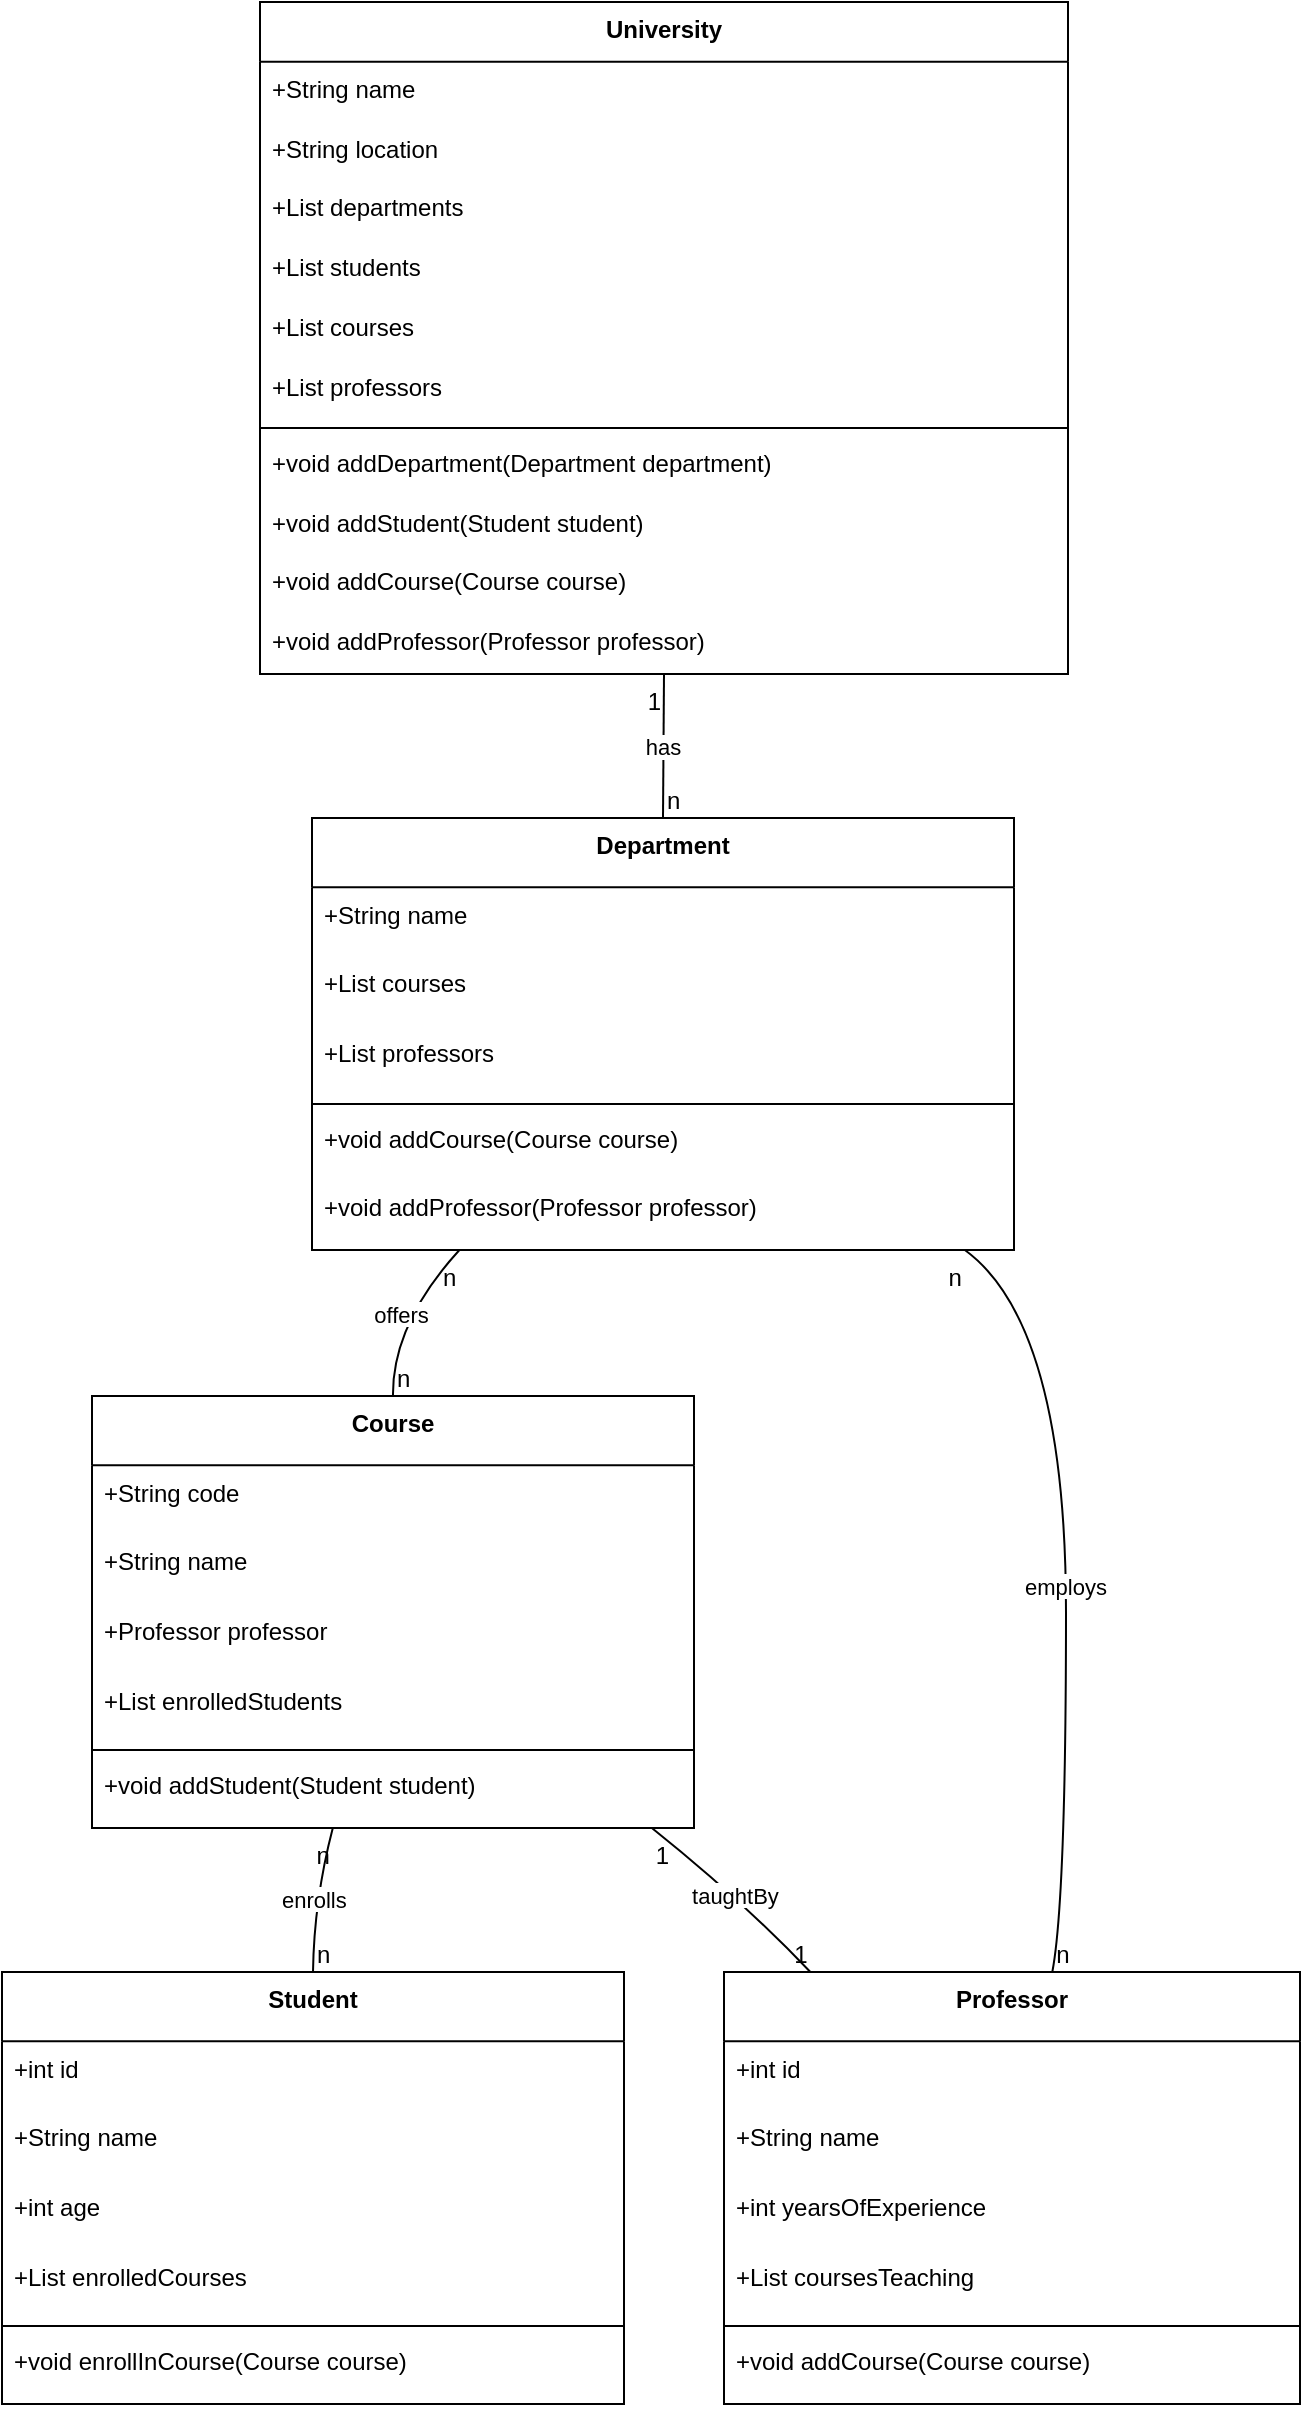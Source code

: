 <mxfile version="26.0.13">
  <diagram name="Page-1" id="sPfNh4zAbn_uebSEmswL">
    <mxGraphModel>
      <root>
        <mxCell id="0" />
        <mxCell id="1" parent="0" />
        <mxCell id="2" value="University" style="swimlane;fontStyle=1;align=center;verticalAlign=top;childLayout=stackLayout;horizontal=1;startSize=29.818;horizontalStack=0;resizeParent=1;resizeParentMax=0;resizeLast=0;collapsible=0;marginBottom=0;" vertex="1" parent="1">
          <mxGeometry x="137" y="8" width="404" height="336" as="geometry" />
        </mxCell>
        <mxCell id="3" value="+String name" style="text;strokeColor=none;fillColor=none;align=left;verticalAlign=top;spacingLeft=4;spacingRight=4;overflow=hidden;rotatable=0;points=[[0,0.5],[1,0.5]];portConstraint=eastwest;" vertex="1" parent="2">
          <mxGeometry y="30" width="404" height="30" as="geometry" />
        </mxCell>
        <mxCell id="4" value="+String location" style="text;strokeColor=none;fillColor=none;align=left;verticalAlign=top;spacingLeft=4;spacingRight=4;overflow=hidden;rotatable=0;points=[[0,0.5],[1,0.5]];portConstraint=eastwest;" vertex="1" parent="2">
          <mxGeometry y="60" width="404" height="30" as="geometry" />
        </mxCell>
        <mxCell id="5" value="+List departments" style="text;strokeColor=none;fillColor=none;align=left;verticalAlign=top;spacingLeft=4;spacingRight=4;overflow=hidden;rotatable=0;points=[[0,0.5],[1,0.5]];portConstraint=eastwest;" vertex="1" parent="2">
          <mxGeometry y="89" width="404" height="30" as="geometry" />
        </mxCell>
        <mxCell id="6" value="+List students" style="text;strokeColor=none;fillColor=none;align=left;verticalAlign=top;spacingLeft=4;spacingRight=4;overflow=hidden;rotatable=0;points=[[0,0.5],[1,0.5]];portConstraint=eastwest;" vertex="1" parent="2">
          <mxGeometry y="119" width="404" height="30" as="geometry" />
        </mxCell>
        <mxCell id="7" value="+List courses" style="text;strokeColor=none;fillColor=none;align=left;verticalAlign=top;spacingLeft=4;spacingRight=4;overflow=hidden;rotatable=0;points=[[0,0.5],[1,0.5]];portConstraint=eastwest;" vertex="1" parent="2">
          <mxGeometry y="149" width="404" height="30" as="geometry" />
        </mxCell>
        <mxCell id="8" value="+List professors" style="text;strokeColor=none;fillColor=none;align=left;verticalAlign=top;spacingLeft=4;spacingRight=4;overflow=hidden;rotatable=0;points=[[0,0.5],[1,0.5]];portConstraint=eastwest;" vertex="1" parent="2">
          <mxGeometry y="179" width="404" height="30" as="geometry" />
        </mxCell>
        <mxCell id="9" style="line;strokeWidth=1;fillColor=none;align=left;verticalAlign=middle;spacingTop=-1;spacingLeft=3;spacingRight=3;rotatable=0;labelPosition=right;points=[];portConstraint=eastwest;strokeColor=inherit;" vertex="1" parent="2">
          <mxGeometry y="209" width="404" height="8" as="geometry" />
        </mxCell>
        <mxCell id="10" value="+void addDepartment(Department department)" style="text;strokeColor=none;fillColor=none;align=left;verticalAlign=top;spacingLeft=4;spacingRight=4;overflow=hidden;rotatable=0;points=[[0,0.5],[1,0.5]];portConstraint=eastwest;" vertex="1" parent="2">
          <mxGeometry y="217" width="404" height="30" as="geometry" />
        </mxCell>
        <mxCell id="11" value="+void addStudent(Student student)" style="text;strokeColor=none;fillColor=none;align=left;verticalAlign=top;spacingLeft=4;spacingRight=4;overflow=hidden;rotatable=0;points=[[0,0.5],[1,0.5]];portConstraint=eastwest;" vertex="1" parent="2">
          <mxGeometry y="247" width="404" height="30" as="geometry" />
        </mxCell>
        <mxCell id="12" value="+void addCourse(Course course)" style="text;strokeColor=none;fillColor=none;align=left;verticalAlign=top;spacingLeft=4;spacingRight=4;overflow=hidden;rotatable=0;points=[[0,0.5],[1,0.5]];portConstraint=eastwest;" vertex="1" parent="2">
          <mxGeometry y="276" width="404" height="30" as="geometry" />
        </mxCell>
        <mxCell id="13" value="+void addProfessor(Professor professor)" style="text;strokeColor=none;fillColor=none;align=left;verticalAlign=top;spacingLeft=4;spacingRight=4;overflow=hidden;rotatable=0;points=[[0,0.5],[1,0.5]];portConstraint=eastwest;" vertex="1" parent="2">
          <mxGeometry y="306" width="404" height="30" as="geometry" />
        </mxCell>
        <mxCell id="14" value="Department" style="swimlane;fontStyle=1;align=center;verticalAlign=top;childLayout=stackLayout;horizontal=1;startSize=34.667;horizontalStack=0;resizeParent=1;resizeParentMax=0;resizeLast=0;collapsible=0;marginBottom=0;" vertex="1" parent="1">
          <mxGeometry x="163" y="416" width="351" height="216" as="geometry" />
        </mxCell>
        <mxCell id="15" value="+String name" style="text;strokeColor=none;fillColor=none;align=left;verticalAlign=top;spacingLeft=4;spacingRight=4;overflow=hidden;rotatable=0;points=[[0,0.5],[1,0.5]];portConstraint=eastwest;" vertex="1" parent="14">
          <mxGeometry y="35" width="351" height="35" as="geometry" />
        </mxCell>
        <mxCell id="16" value="+List courses" style="text;strokeColor=none;fillColor=none;align=left;verticalAlign=top;spacingLeft=4;spacingRight=4;overflow=hidden;rotatable=0;points=[[0,0.5],[1,0.5]];portConstraint=eastwest;" vertex="1" parent="14">
          <mxGeometry y="69" width="351" height="35" as="geometry" />
        </mxCell>
        <mxCell id="17" value="+List professors" style="text;strokeColor=none;fillColor=none;align=left;verticalAlign=top;spacingLeft=4;spacingRight=4;overflow=hidden;rotatable=0;points=[[0,0.5],[1,0.5]];portConstraint=eastwest;" vertex="1" parent="14">
          <mxGeometry y="104" width="351" height="35" as="geometry" />
        </mxCell>
        <mxCell id="18" style="line;strokeWidth=1;fillColor=none;align=left;verticalAlign=middle;spacingTop=-1;spacingLeft=3;spacingRight=3;rotatable=0;labelPosition=right;points=[];portConstraint=eastwest;strokeColor=inherit;" vertex="1" parent="14">
          <mxGeometry y="139" width="351" height="8" as="geometry" />
        </mxCell>
        <mxCell id="19" value="+void addCourse(Course course)" style="text;strokeColor=none;fillColor=none;align=left;verticalAlign=top;spacingLeft=4;spacingRight=4;overflow=hidden;rotatable=0;points=[[0,0.5],[1,0.5]];portConstraint=eastwest;" vertex="1" parent="14">
          <mxGeometry y="147" width="351" height="35" as="geometry" />
        </mxCell>
        <mxCell id="20" value="+void addProfessor(Professor professor)" style="text;strokeColor=none;fillColor=none;align=left;verticalAlign=top;spacingLeft=4;spacingRight=4;overflow=hidden;rotatable=0;points=[[0,0.5],[1,0.5]];portConstraint=eastwest;" vertex="1" parent="14">
          <mxGeometry y="181" width="351" height="35" as="geometry" />
        </mxCell>
        <mxCell id="21" value="Student" style="swimlane;fontStyle=1;align=center;verticalAlign=top;childLayout=stackLayout;horizontal=1;startSize=34.667;horizontalStack=0;resizeParent=1;resizeParentMax=0;resizeLast=0;collapsible=0;marginBottom=0;" vertex="1" parent="1">
          <mxGeometry x="8" y="993" width="311" height="216" as="geometry" />
        </mxCell>
        <mxCell id="22" value="+int id" style="text;strokeColor=none;fillColor=none;align=left;verticalAlign=top;spacingLeft=4;spacingRight=4;overflow=hidden;rotatable=0;points=[[0,0.5],[1,0.5]];portConstraint=eastwest;" vertex="1" parent="21">
          <mxGeometry y="35" width="311" height="35" as="geometry" />
        </mxCell>
        <mxCell id="23" value="+String name" style="text;strokeColor=none;fillColor=none;align=left;verticalAlign=top;spacingLeft=4;spacingRight=4;overflow=hidden;rotatable=0;points=[[0,0.5],[1,0.5]];portConstraint=eastwest;" vertex="1" parent="21">
          <mxGeometry y="69" width="311" height="35" as="geometry" />
        </mxCell>
        <mxCell id="24" value="+int age" style="text;strokeColor=none;fillColor=none;align=left;verticalAlign=top;spacingLeft=4;spacingRight=4;overflow=hidden;rotatable=0;points=[[0,0.5],[1,0.5]];portConstraint=eastwest;" vertex="1" parent="21">
          <mxGeometry y="104" width="311" height="35" as="geometry" />
        </mxCell>
        <mxCell id="25" value="+List enrolledCourses" style="text;strokeColor=none;fillColor=none;align=left;verticalAlign=top;spacingLeft=4;spacingRight=4;overflow=hidden;rotatable=0;points=[[0,0.5],[1,0.5]];portConstraint=eastwest;" vertex="1" parent="21">
          <mxGeometry y="139" width="311" height="35" as="geometry" />
        </mxCell>
        <mxCell id="26" style="line;strokeWidth=1;fillColor=none;align=left;verticalAlign=middle;spacingTop=-1;spacingLeft=3;spacingRight=3;rotatable=0;labelPosition=right;points=[];portConstraint=eastwest;strokeColor=inherit;" vertex="1" parent="21">
          <mxGeometry y="173" width="311" height="8" as="geometry" />
        </mxCell>
        <mxCell id="27" value="+void enrollInCourse(Course course)" style="text;strokeColor=none;fillColor=none;align=left;verticalAlign=top;spacingLeft=4;spacingRight=4;overflow=hidden;rotatable=0;points=[[0,0.5],[1,0.5]];portConstraint=eastwest;" vertex="1" parent="21">
          <mxGeometry y="181" width="311" height="35" as="geometry" />
        </mxCell>
        <mxCell id="28" value="Course" style="swimlane;fontStyle=1;align=center;verticalAlign=top;childLayout=stackLayout;horizontal=1;startSize=34.667;horizontalStack=0;resizeParent=1;resizeParentMax=0;resizeLast=0;collapsible=0;marginBottom=0;" vertex="1" parent="1">
          <mxGeometry x="53" y="705" width="301" height="216" as="geometry" />
        </mxCell>
        <mxCell id="29" value="+String code" style="text;strokeColor=none;fillColor=none;align=left;verticalAlign=top;spacingLeft=4;spacingRight=4;overflow=hidden;rotatable=0;points=[[0,0.5],[1,0.5]];portConstraint=eastwest;" vertex="1" parent="28">
          <mxGeometry y="35" width="301" height="35" as="geometry" />
        </mxCell>
        <mxCell id="30" value="+String name" style="text;strokeColor=none;fillColor=none;align=left;verticalAlign=top;spacingLeft=4;spacingRight=4;overflow=hidden;rotatable=0;points=[[0,0.5],[1,0.5]];portConstraint=eastwest;" vertex="1" parent="28">
          <mxGeometry y="69" width="301" height="35" as="geometry" />
        </mxCell>
        <mxCell id="31" value="+Professor professor" style="text;strokeColor=none;fillColor=none;align=left;verticalAlign=top;spacingLeft=4;spacingRight=4;overflow=hidden;rotatable=0;points=[[0,0.5],[1,0.5]];portConstraint=eastwest;" vertex="1" parent="28">
          <mxGeometry y="104" width="301" height="35" as="geometry" />
        </mxCell>
        <mxCell id="32" value="+List enrolledStudents" style="text;strokeColor=none;fillColor=none;align=left;verticalAlign=top;spacingLeft=4;spacingRight=4;overflow=hidden;rotatable=0;points=[[0,0.5],[1,0.5]];portConstraint=eastwest;" vertex="1" parent="28">
          <mxGeometry y="139" width="301" height="35" as="geometry" />
        </mxCell>
        <mxCell id="33" style="line;strokeWidth=1;fillColor=none;align=left;verticalAlign=middle;spacingTop=-1;spacingLeft=3;spacingRight=3;rotatable=0;labelPosition=right;points=[];portConstraint=eastwest;strokeColor=inherit;" vertex="1" parent="28">
          <mxGeometry y="173" width="301" height="8" as="geometry" />
        </mxCell>
        <mxCell id="34" value="+void addStudent(Student student)" style="text;strokeColor=none;fillColor=none;align=left;verticalAlign=top;spacingLeft=4;spacingRight=4;overflow=hidden;rotatable=0;points=[[0,0.5],[1,0.5]];portConstraint=eastwest;" vertex="1" parent="28">
          <mxGeometry y="181" width="301" height="35" as="geometry" />
        </mxCell>
        <mxCell id="35" value="Professor" style="swimlane;fontStyle=1;align=center;verticalAlign=top;childLayout=stackLayout;horizontal=1;startSize=34.667;horizontalStack=0;resizeParent=1;resizeParentMax=0;resizeLast=0;collapsible=0;marginBottom=0;" vertex="1" parent="1">
          <mxGeometry x="369" y="993" width="288" height="216" as="geometry" />
        </mxCell>
        <mxCell id="36" value="+int id" style="text;strokeColor=none;fillColor=none;align=left;verticalAlign=top;spacingLeft=4;spacingRight=4;overflow=hidden;rotatable=0;points=[[0,0.5],[1,0.5]];portConstraint=eastwest;" vertex="1" parent="35">
          <mxGeometry y="35" width="288" height="35" as="geometry" />
        </mxCell>
        <mxCell id="37" value="+String name" style="text;strokeColor=none;fillColor=none;align=left;verticalAlign=top;spacingLeft=4;spacingRight=4;overflow=hidden;rotatable=0;points=[[0,0.5],[1,0.5]];portConstraint=eastwest;" vertex="1" parent="35">
          <mxGeometry y="69" width="288" height="35" as="geometry" />
        </mxCell>
        <mxCell id="38" value="+int yearsOfExperience" style="text;strokeColor=none;fillColor=none;align=left;verticalAlign=top;spacingLeft=4;spacingRight=4;overflow=hidden;rotatable=0;points=[[0,0.5],[1,0.5]];portConstraint=eastwest;" vertex="1" parent="35">
          <mxGeometry y="104" width="288" height="35" as="geometry" />
        </mxCell>
        <mxCell id="39" value="+List coursesTeaching" style="text;strokeColor=none;fillColor=none;align=left;verticalAlign=top;spacingLeft=4;spacingRight=4;overflow=hidden;rotatable=0;points=[[0,0.5],[1,0.5]];portConstraint=eastwest;" vertex="1" parent="35">
          <mxGeometry y="139" width="288" height="35" as="geometry" />
        </mxCell>
        <mxCell id="40" style="line;strokeWidth=1;fillColor=none;align=left;verticalAlign=middle;spacingTop=-1;spacingLeft=3;spacingRight=3;rotatable=0;labelPosition=right;points=[];portConstraint=eastwest;strokeColor=inherit;" vertex="1" parent="35">
          <mxGeometry y="173" width="288" height="8" as="geometry" />
        </mxCell>
        <mxCell id="41" value="+void addCourse(Course course)" style="text;strokeColor=none;fillColor=none;align=left;verticalAlign=top;spacingLeft=4;spacingRight=4;overflow=hidden;rotatable=0;points=[[0,0.5],[1,0.5]];portConstraint=eastwest;" vertex="1" parent="35">
          <mxGeometry y="181" width="288" height="35" as="geometry" />
        </mxCell>
        <mxCell id="42" value="has" style="curved=1;startArrow=none;endArrow=none;exitX=0.5;exitY=1;entryX=0.5;entryY=0;" edge="1" parent="1" source="2" target="14">
          <mxGeometry relative="1" as="geometry">
            <Array as="points" />
          </mxGeometry>
        </mxCell>
        <mxCell id="43" value="1" style="edgeLabel;resizable=0;labelBackgroundColor=none;fontSize=12;align=right;verticalAlign=top;" vertex="1" parent="42">
          <mxGeometry x="-1" relative="1" as="geometry" />
        </mxCell>
        <mxCell id="44" value="n" style="edgeLabel;resizable=0;labelBackgroundColor=none;fontSize=12;align=left;verticalAlign=bottom;" vertex="1" parent="42">
          <mxGeometry x="1" relative="1" as="geometry" />
        </mxCell>
        <mxCell id="45" value="offers" style="curved=1;startArrow=none;endArrow=none;exitX=0.21;exitY=1;entryX=0.5;entryY=0;" edge="1" parent="1" source="14" target="28">
          <mxGeometry relative="1" as="geometry">
            <Array as="points">
              <mxPoint x="203" y="669" />
            </Array>
          </mxGeometry>
        </mxCell>
        <mxCell id="46" value="n" style="edgeLabel;resizable=0;labelBackgroundColor=none;fontSize=12;align=right;verticalAlign=top;" vertex="1" parent="45">
          <mxGeometry x="-1" relative="1" as="geometry" />
        </mxCell>
        <mxCell id="47" value="n" style="edgeLabel;resizable=0;labelBackgroundColor=none;fontSize=12;align=left;verticalAlign=bottom;" vertex="1" parent="45">
          <mxGeometry x="1" relative="1" as="geometry" />
        </mxCell>
        <mxCell id="48" value="employs" style="curved=1;startArrow=none;endArrow=none;exitX=0.93;exitY=1;entryX=0.57;entryY=0;" edge="1" parent="1" source="14" target="35">
          <mxGeometry relative="1" as="geometry">
            <Array as="points">
              <mxPoint x="540" y="669" />
              <mxPoint x="540" y="957" />
            </Array>
          </mxGeometry>
        </mxCell>
        <mxCell id="49" value="n" style="edgeLabel;resizable=0;labelBackgroundColor=none;fontSize=12;align=right;verticalAlign=top;" vertex="1" parent="48">
          <mxGeometry x="-1" relative="1" as="geometry" />
        </mxCell>
        <mxCell id="50" value="n" style="edgeLabel;resizable=0;labelBackgroundColor=none;fontSize=12;align=left;verticalAlign=bottom;" vertex="1" parent="48">
          <mxGeometry x="1" relative="1" as="geometry" />
        </mxCell>
        <mxCell id="51" value="enrolls" style="curved=1;startArrow=none;endArrow=none;exitX=0.4;exitY=1;entryX=0.5;entryY=0;" edge="1" parent="1" source="28" target="21">
          <mxGeometry relative="1" as="geometry">
            <Array as="points">
              <mxPoint x="164" y="957" />
            </Array>
          </mxGeometry>
        </mxCell>
        <mxCell id="52" value="n" style="edgeLabel;resizable=0;labelBackgroundColor=none;fontSize=12;align=right;verticalAlign=top;" vertex="1" parent="51">
          <mxGeometry x="-1" relative="1" as="geometry" />
        </mxCell>
        <mxCell id="53" value="n" style="edgeLabel;resizable=0;labelBackgroundColor=none;fontSize=12;align=left;verticalAlign=bottom;" vertex="1" parent="51">
          <mxGeometry x="1" relative="1" as="geometry" />
        </mxCell>
        <mxCell id="54" value="taughtBy" style="curved=1;startArrow=none;endArrow=none;exitX=0.93;exitY=1;entryX=0.15;entryY=0;" edge="1" parent="1" source="28" target="35">
          <mxGeometry relative="1" as="geometry">
            <Array as="points">
              <mxPoint x="378" y="957" />
            </Array>
          </mxGeometry>
        </mxCell>
        <mxCell id="55" value="1" style="edgeLabel;resizable=0;labelBackgroundColor=none;fontSize=12;align=left;verticalAlign=top;" vertex="1" parent="54">
          <mxGeometry x="-1" relative="1" as="geometry" />
        </mxCell>
        <mxCell id="56" value="1" style="edgeLabel;resizable=0;labelBackgroundColor=none;fontSize=12;align=right;verticalAlign=bottom;" vertex="1" parent="54">
          <mxGeometry x="1" relative="1" as="geometry" />
        </mxCell>
      </root>
    </mxGraphModel>
  </diagram>
</mxfile>
